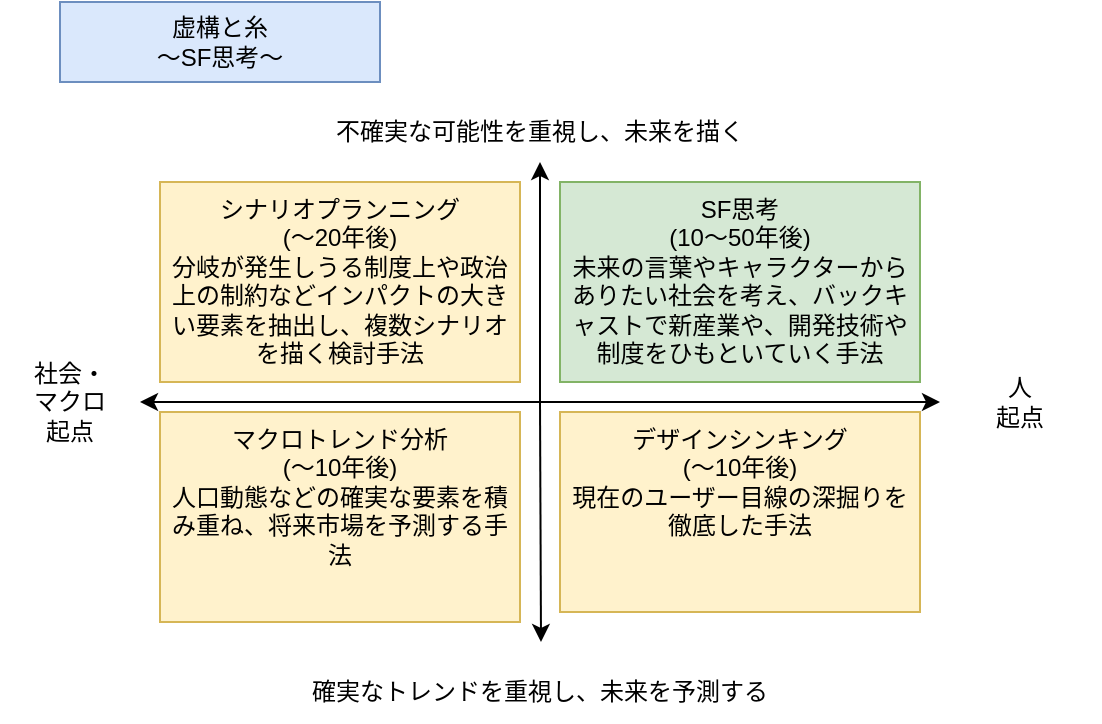 <mxfile>
    <diagram name="ページ1" id="cP9uIEpzttqN5rxpSAbw">
        <mxGraphModel dx="747" dy="777" grid="1" gridSize="10" guides="1" tooltips="1" connect="1" arrows="1" fold="1" page="1" pageScale="1" pageWidth="1654" pageHeight="1169" math="0" shadow="0">
            <root>
                <mxCell id="0"/>
                <mxCell id="1" parent="0"/>
                <mxCell id="2H462rarafApNkUSx5-_-1" value="虚構と糸&lt;div&gt;～SF思考～&lt;/div&gt;" style="text;html=1;align=center;verticalAlign=middle;whiteSpace=wrap;rounded=0;fillColor=#dae8fc;strokeColor=#6c8ebf;" parent="1" vertex="1">
                    <mxGeometry x="120" y="80" width="160" height="40" as="geometry"/>
                </mxCell>
                <mxCell id="47" value="" style="endArrow=classic;html=1;" parent="1" edge="1">
                    <mxGeometry width="50" height="50" relative="1" as="geometry">
                        <mxPoint x="360" y="280" as="sourcePoint"/>
                        <mxPoint x="360" y="160" as="targetPoint"/>
                    </mxGeometry>
                </mxCell>
                <mxCell id="49" value="不確実な可能性を重視し、未来を描く" style="text;html=1;align=center;verticalAlign=middle;whiteSpace=wrap;rounded=0;" parent="1" vertex="1">
                    <mxGeometry x="230" y="130" width="260" height="30" as="geometry"/>
                </mxCell>
                <mxCell id="50" value="" style="endArrow=classic;html=1;" parent="1" edge="1" target="54">
                    <mxGeometry width="50" height="50" relative="1" as="geometry">
                        <mxPoint x="320" y="280" as="sourcePoint"/>
                        <mxPoint x="480" y="280" as="targetPoint"/>
                    </mxGeometry>
                </mxCell>
                <mxCell id="51" value="" style="endArrow=classic;html=1;" parent="1" edge="1">
                    <mxGeometry width="50" height="50" relative="1" as="geometry">
                        <mxPoint x="320" y="280" as="sourcePoint"/>
                        <mxPoint x="160" y="280" as="targetPoint"/>
                    </mxGeometry>
                </mxCell>
                <mxCell id="52" value="確実なトレンドを重視し、未来を予測する" style="text;html=1;align=center;verticalAlign=middle;whiteSpace=wrap;rounded=0;" parent="1" vertex="1">
                    <mxGeometry x="240" y="410" width="240" height="30" as="geometry"/>
                </mxCell>
                <mxCell id="54" value="人&lt;div&gt;起点&lt;/div&gt;" style="text;html=1;align=center;verticalAlign=middle;whiteSpace=wrap;rounded=0;" parent="1" vertex="1">
                    <mxGeometry x="560" y="265" width="80" height="30" as="geometry"/>
                </mxCell>
                <mxCell id="55" value="社会・&lt;div&gt;マクロ&lt;/div&gt;&lt;div&gt;起点&lt;/div&gt;" style="text;html=1;align=center;verticalAlign=middle;whiteSpace=wrap;rounded=0;" parent="1" vertex="1">
                    <mxGeometry x="90" y="250" width="70" height="60" as="geometry"/>
                </mxCell>
                <mxCell id="64" value="SF思考&lt;div&gt;(10～50年後)&lt;/div&gt;&lt;div&gt;未来の言葉やキャラクターからありたい社会を考え、バックキャストで新産業や、開発技術や制度をひもといていく手法&lt;/div&gt;" style="text;html=1;align=center;verticalAlign=top;whiteSpace=wrap;rounded=0;fillColor=#d5e8d4;strokeColor=#82b366;" parent="1" vertex="1">
                    <mxGeometry x="370" y="170" width="180" height="100" as="geometry"/>
                </mxCell>
                <mxCell id="65" value="デザインシンキング&lt;div&gt;(～10年後)&lt;/div&gt;&lt;div&gt;現在のユーザー目線の深掘りを徹底した手法&lt;/div&gt;" style="text;html=1;align=center;verticalAlign=top;whiteSpace=wrap;rounded=0;fillColor=#fff2cc;strokeColor=#d6b656;" vertex="1" parent="1">
                    <mxGeometry x="370" y="285" width="180" height="100" as="geometry"/>
                </mxCell>
                <mxCell id="66" value="マクロトレンド分析&lt;div&gt;(～10年後)&lt;/div&gt;&lt;div&gt;人口動態などの確実な要素を積み重ね、将来市場を予測する手法&lt;/div&gt;" style="text;html=1;align=center;verticalAlign=top;whiteSpace=wrap;rounded=0;fillColor=#fff2cc;strokeColor=#d6b656;" vertex="1" parent="1">
                    <mxGeometry x="170" y="285" width="180" height="105" as="geometry"/>
                </mxCell>
                <mxCell id="67" value="シナリオプランニング&lt;div&gt;(～20年後)&lt;/div&gt;&lt;div&gt;分岐が発生しうる制度上や政治上の制約などインパクトの大きい要素を抽出し、複数シナリオを描く検討手法&lt;/div&gt;" style="text;html=1;align=center;verticalAlign=top;whiteSpace=wrap;rounded=0;fillColor=#fff2cc;strokeColor=#d6b656;" vertex="1" parent="1">
                    <mxGeometry x="170" y="170" width="180" height="100" as="geometry"/>
                </mxCell>
                <mxCell id="68" value="" style="endArrow=classic;html=1;" edge="1" parent="1">
                    <mxGeometry width="50" height="50" relative="1" as="geometry">
                        <mxPoint x="360" y="280" as="sourcePoint"/>
                        <mxPoint x="360.5" y="400" as="targetPoint"/>
                    </mxGeometry>
                </mxCell>
            </root>
        </mxGraphModel>
    </diagram>
</mxfile>